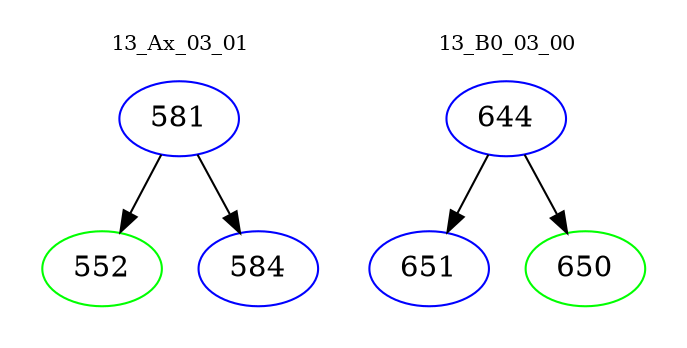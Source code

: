 digraph{
subgraph cluster_0 {
color = white
label = "13_Ax_03_01";
fontsize=10;
T0_581 [label="581", color="blue"]
T0_581 -> T0_552 [color="black"]
T0_552 [label="552", color="green"]
T0_581 -> T0_584 [color="black"]
T0_584 [label="584", color="blue"]
}
subgraph cluster_1 {
color = white
label = "13_B0_03_00";
fontsize=10;
T1_644 [label="644", color="blue"]
T1_644 -> T1_651 [color="black"]
T1_651 [label="651", color="blue"]
T1_644 -> T1_650 [color="black"]
T1_650 [label="650", color="green"]
}
}
